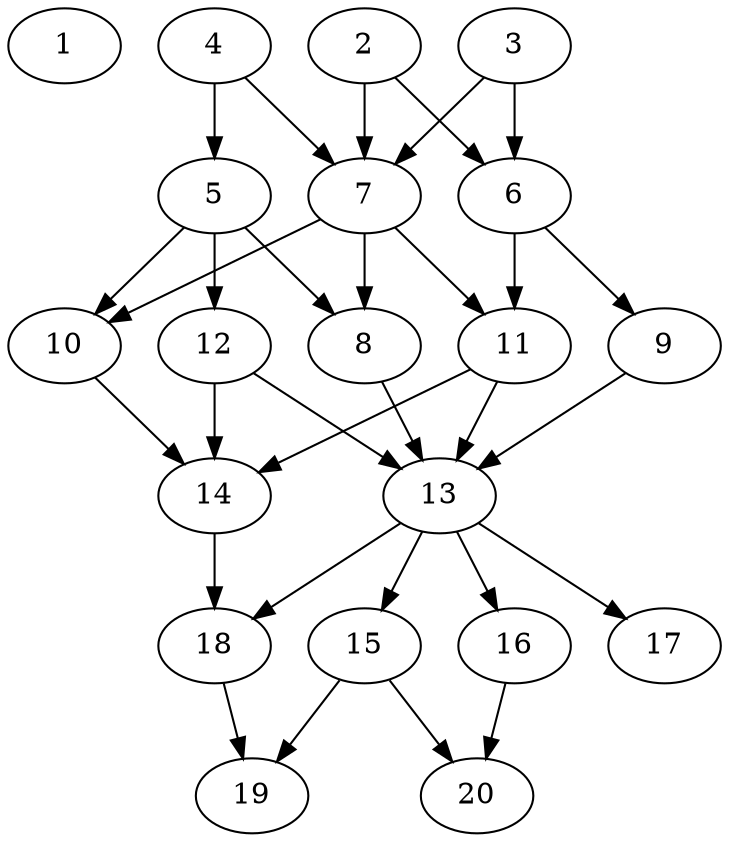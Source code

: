// DAG automatically generated by daggen at Tue Jul 23 14:27:02 2019
// ./daggen --dot -n 20 --ccr 0.4 --fat 0.5 --regular 0.5 --density 0.7 --mindata 5242880 --maxdata 52428800 
digraph G {
  1 [size="24624640", alpha="0.03", expect_size="9849856"] 
  2 [size="94292480", alpha="0.16", expect_size="37716992"] 
  2 -> 6 [size ="37716992"]
  2 -> 7 [size ="37716992"]
  3 [size="14568960", alpha="0.03", expect_size="5827584"] 
  3 -> 6 [size ="5827584"]
  3 -> 7 [size ="5827584"]
  4 [size="88366080", alpha="0.05", expect_size="35346432"] 
  4 -> 5 [size ="35346432"]
  4 -> 7 [size ="35346432"]
  5 [size="43504640", alpha="0.06", expect_size="17401856"] 
  5 -> 8 [size ="17401856"]
  5 -> 10 [size ="17401856"]
  5 -> 12 [size ="17401856"]
  6 [size="13616640", alpha="0.12", expect_size="5446656"] 
  6 -> 9 [size ="5446656"]
  6 -> 11 [size ="5446656"]
  7 [size="82536960", alpha="0.11", expect_size="33014784"] 
  7 -> 8 [size ="33014784"]
  7 -> 10 [size ="33014784"]
  7 -> 11 [size ="33014784"]
  8 [size="98283520", alpha="0.16", expect_size="39313408"] 
  8 -> 13 [size ="39313408"]
  9 [size="91947520", alpha="0.06", expect_size="36779008"] 
  9 -> 13 [size ="36779008"]
  10 [size="63344640", alpha="0.18", expect_size="25337856"] 
  10 -> 14 [size ="25337856"]
  11 [size="74344960", alpha="0.13", expect_size="29737984"] 
  11 -> 13 [size ="29737984"]
  11 -> 14 [size ="29737984"]
  12 [size="92961280", alpha="0.18", expect_size="37184512"] 
  12 -> 13 [size ="37184512"]
  12 -> 14 [size ="37184512"]
  13 [size="66951680", alpha="0.17", expect_size="26780672"] 
  13 -> 15 [size ="26780672"]
  13 -> 16 [size ="26780672"]
  13 -> 17 [size ="26780672"]
  13 -> 18 [size ="26780672"]
  14 [size="81912320", alpha="0.03", expect_size="32764928"] 
  14 -> 18 [size ="32764928"]
  15 [size="112261120", alpha="0.08", expect_size="44904448"] 
  15 -> 19 [size ="44904448"]
  15 -> 20 [size ="44904448"]
  16 [size="32194560", alpha="0.07", expect_size="12877824"] 
  16 -> 20 [size ="12877824"]
  17 [size="101291520", alpha="0.10", expect_size="40516608"] 
  18 [size="48240640", alpha="0.08", expect_size="19296256"] 
  18 -> 19 [size ="19296256"]
  19 [size="27151360", alpha="0.20", expect_size="10860544"] 
  20 [size="61959680", alpha="0.11", expect_size="24783872"] 
}
